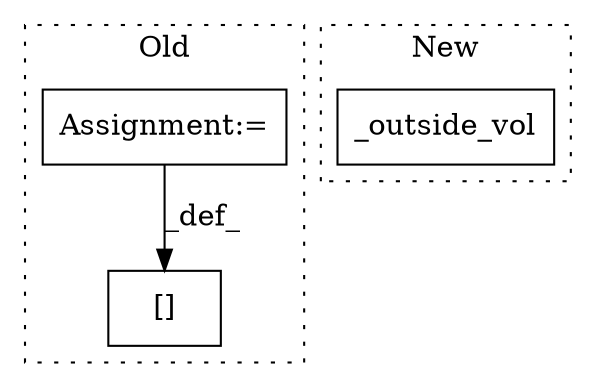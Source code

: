 digraph G {
subgraph cluster0 {
1 [label="[]" a="2" s="1369,1372" l="2,1" shape="box"];
3 [label="Assignment:=" a="7" s="1373" l="1" shape="box"];
label = "Old";
style="dotted";
}
subgraph cluster1 {
2 [label="_outside_vol" a="32" s="2808,2828" l="13,1" shape="box"];
label = "New";
style="dotted";
}
3 -> 1 [label="_def_"];
}